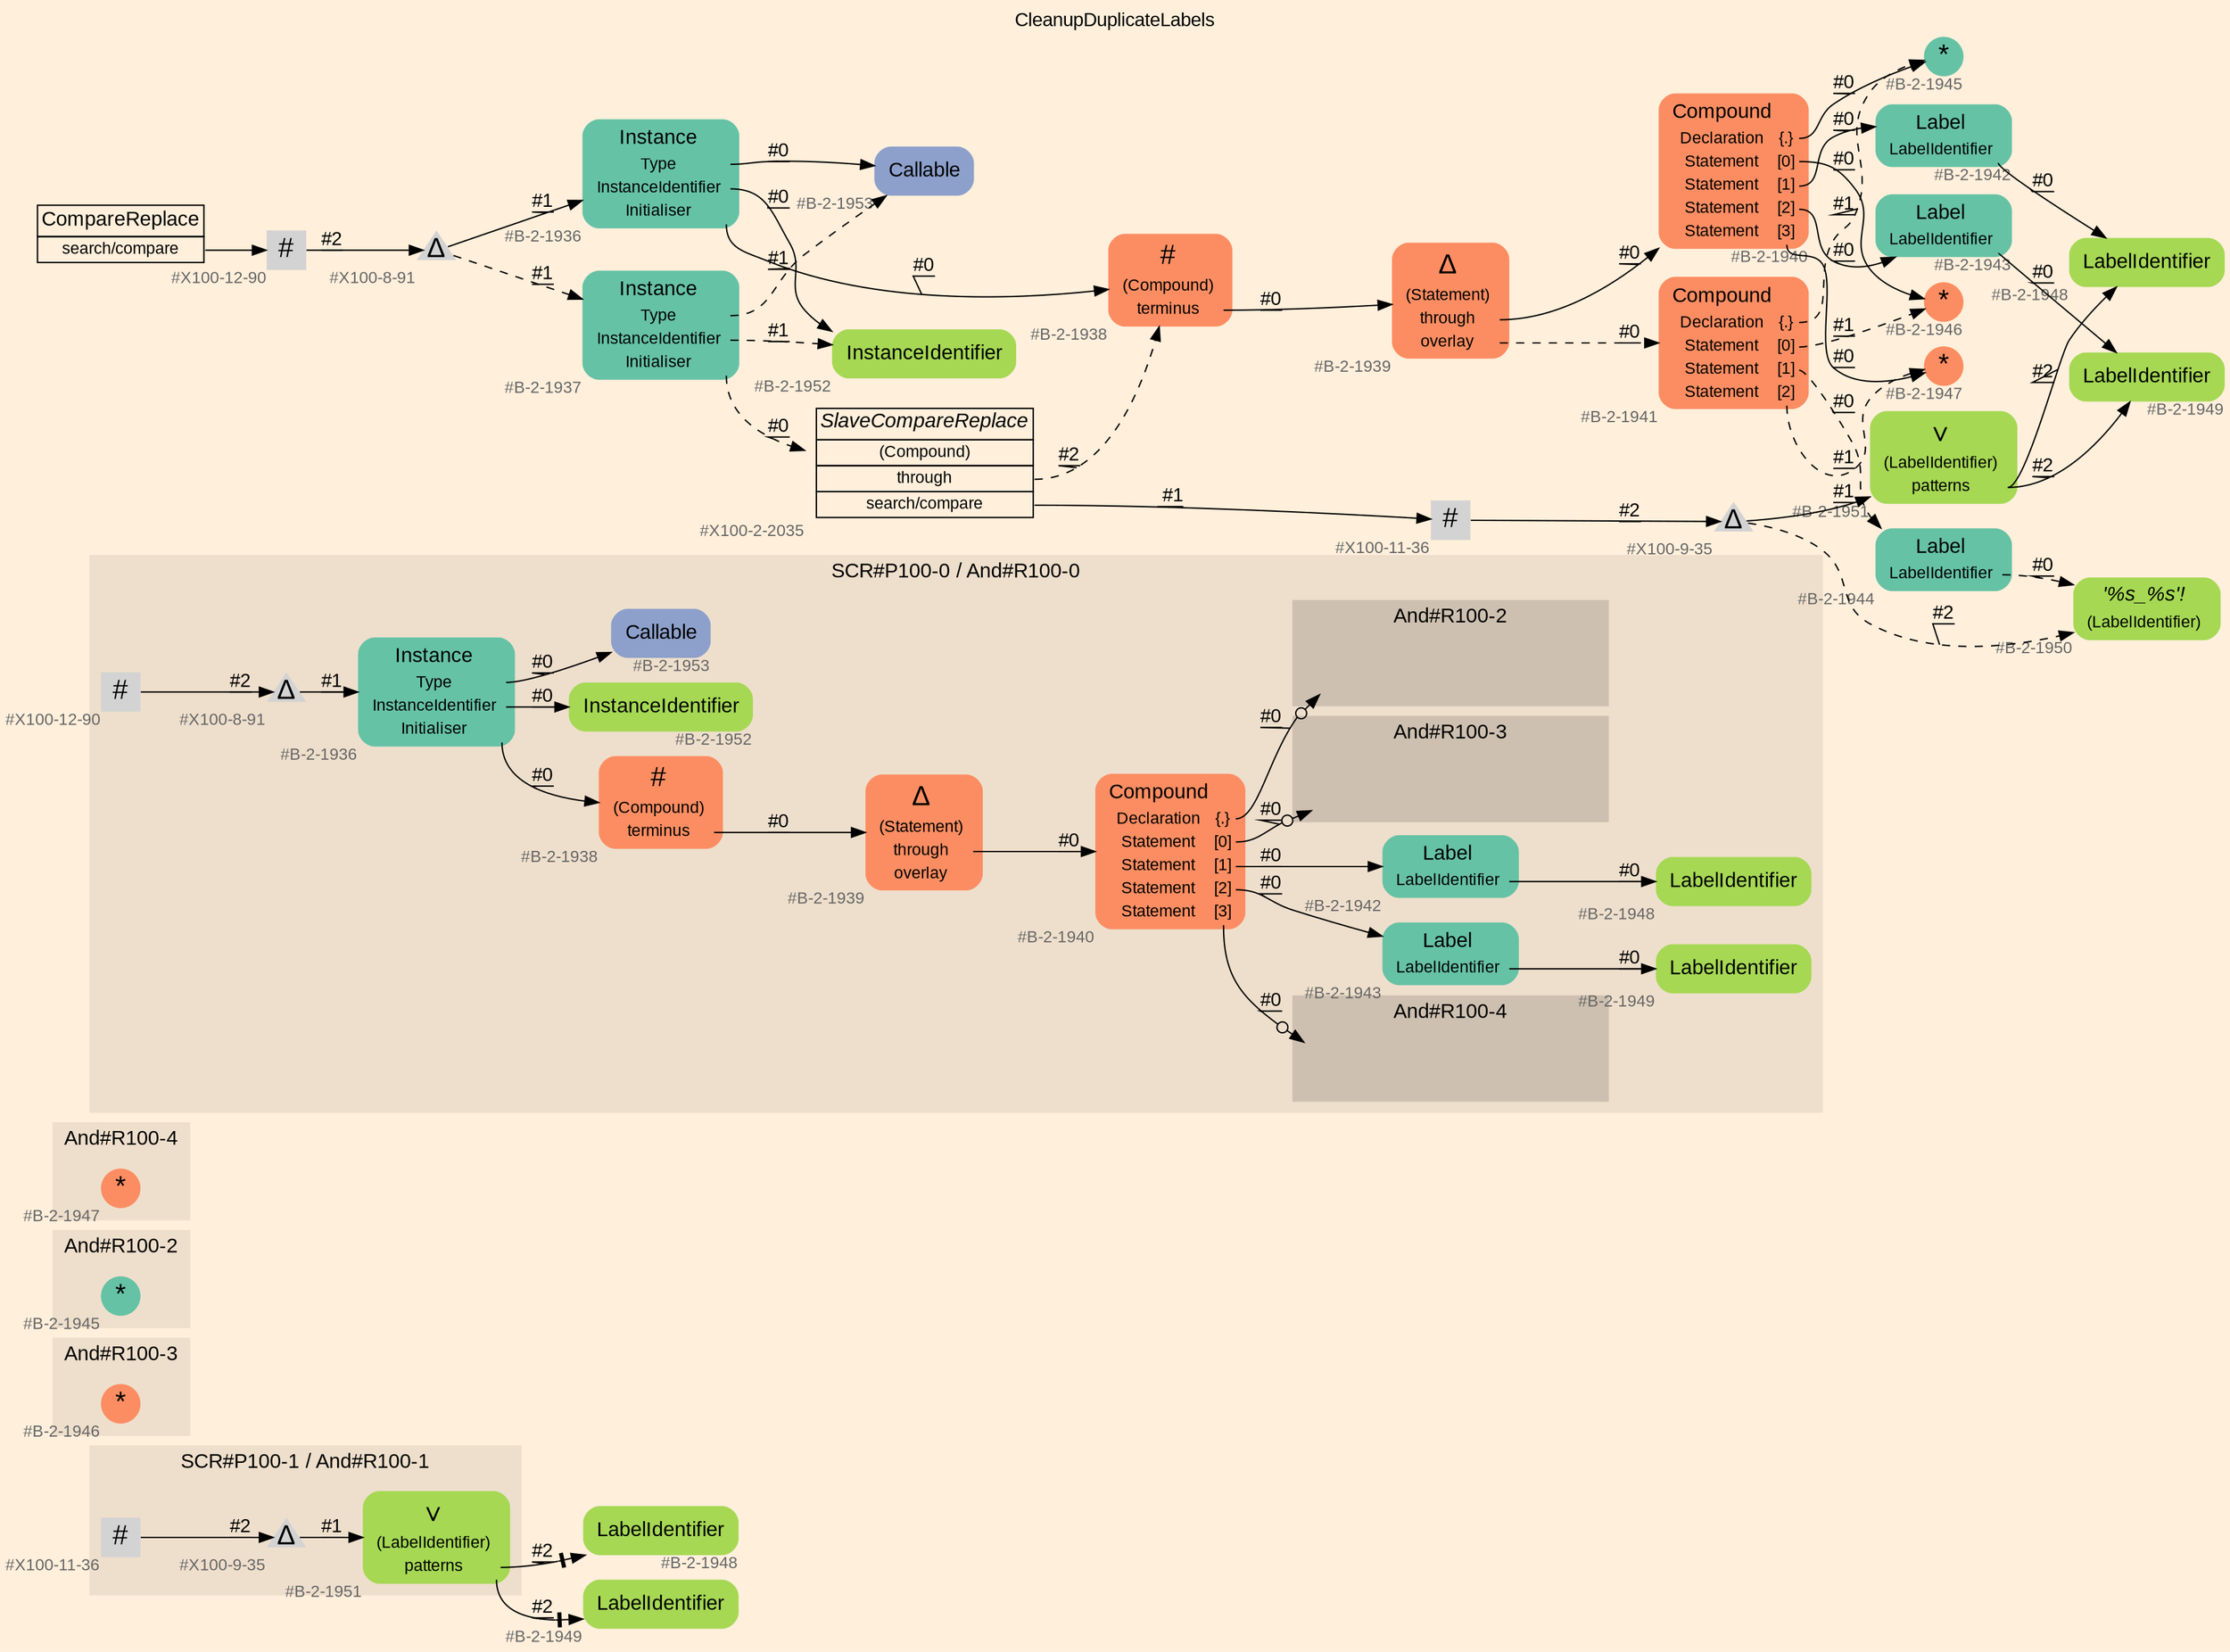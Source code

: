 digraph "CleanupDuplicateLabels" {
label = "CleanupDuplicateLabels"
labelloc = t
graph [
    rankdir = "LR"
    ranksep = 0.3
    bgcolor = antiquewhite1
    color = black
    fontcolor = black
    fontname = "Arial"
];
node [
    fontname = "Arial"
];
edge [
    fontname = "Arial"
];

// -------------------- figure And#R100-1 --------------------
// -------- region And#R100-1 ----------
subgraph "clusterAnd#R100-1" {
    label = "SCR#P100-1 / And#R100-1"
    style = "filled"
    color = antiquewhite2
    fontsize = "15"
    // -------- block And#R100-1/#X100-11-36 ----------
    "And#R100-1/#X100-11-36" [
        xlabel = "#X100-11-36"
        fontsize = "12"
        fontcolor = grey40
        shape = "square"
        label = <<FONT COLOR="black" POINT-SIZE="20">#</FONT>>
        style = "filled"
        penwidth = 0.0
        fixedsize = true
        width = 0.4
        height = 0.4
    ];
    
    // -------- block And#R100-1/#X100-9-35 ----------
    "And#R100-1/#X100-9-35" [
        xlabel = "#X100-9-35"
        fontsize = "12"
        fontcolor = grey40
        shape = "triangle"
        label = <<FONT COLOR="black" POINT-SIZE="20">Δ</FONT>>
        style = "filled"
        penwidth = 0.0
        fixedsize = true
        width = 0.4
        height = 0.4
    ];
    
    // -------- block And#R100-1/#B-2-1951 ----------
    "And#R100-1/#B-2-1951" [
        fillcolor = "/set28/5"
        xlabel = "#B-2-1951"
        fontsize = "12"
        fontcolor = grey40
        shape = "plaintext"
        label = <<TABLE BORDER="0" CELLBORDER="0" CELLSPACING="0">
         <TR><TD><FONT COLOR="black" POINT-SIZE="20">∨</FONT></TD></TR>
         <TR><TD><FONT COLOR="black" POINT-SIZE="12">(LabelIdentifier)</FONT></TD><TD PORT="port0"></TD></TR>
         <TR><TD><FONT COLOR="black" POINT-SIZE="12">patterns</FONT></TD><TD PORT="port1"></TD></TR>
        </TABLE>>
        style = "rounded,filled"
    ];
    
}

// -------- block And#R100-1/#B-2-1948 ----------
"And#R100-1/#B-2-1948" [
    fillcolor = "/set28/5"
    xlabel = "#B-2-1948"
    fontsize = "12"
    fontcolor = grey40
    shape = "plaintext"
    label = <<TABLE BORDER="0" CELLBORDER="0" CELLSPACING="0">
     <TR><TD><FONT COLOR="black" POINT-SIZE="15">LabelIdentifier</FONT></TD></TR>
    </TABLE>>
    style = "rounded,filled"
];

// -------- block And#R100-1/#B-2-1949 ----------
"And#R100-1/#B-2-1949" [
    fillcolor = "/set28/5"
    xlabel = "#B-2-1949"
    fontsize = "12"
    fontcolor = grey40
    shape = "plaintext"
    label = <<TABLE BORDER="0" CELLBORDER="0" CELLSPACING="0">
     <TR><TD><FONT COLOR="black" POINT-SIZE="15">LabelIdentifier</FONT></TD></TR>
    </TABLE>>
    style = "rounded,filled"
];

"And#R100-1/#X100-11-36" -> "And#R100-1/#X100-9-35" [
    label = "#2"
    decorate = true
    color = black
    fontcolor = black
];

"And#R100-1/#X100-9-35" -> "And#R100-1/#B-2-1951" [
    label = "#1"
    decorate = true
    color = black
    fontcolor = black
];

"And#R100-1/#B-2-1951":port1 -> "And#R100-1/#B-2-1948" [
    arrowhead="normalnonetee"
    label = "#2"
    decorate = true
    color = black
    fontcolor = black
];

"And#R100-1/#B-2-1951":port1 -> "And#R100-1/#B-2-1949" [
    arrowhead="normalnonetee"
    label = "#2"
    decorate = true
    color = black
    fontcolor = black
];


// -------------------- figure And#R100-3 --------------------
// -------- region And#R100-3 ----------
subgraph "clusterAnd#R100-3" {
    label = "And#R100-3"
    style = "filled"
    color = antiquewhite2
    fontsize = "15"
    // -------- block And#R100-3/#B-2-1946 ----------
    "And#R100-3/#B-2-1946" [
        fillcolor = "/set28/2"
        xlabel = "#B-2-1946"
        fontsize = "12"
        fontcolor = grey40
        shape = "circle"
        label = <<FONT COLOR="black" POINT-SIZE="20">*</FONT>>
        style = "filled"
        penwidth = 0.0
        fixedsize = true
        width = 0.4
        height = 0.4
    ];
    
}


// -------------------- figure And#R100-2 --------------------
// -------- region And#R100-2 ----------
subgraph "clusterAnd#R100-2" {
    label = "And#R100-2"
    style = "filled"
    color = antiquewhite2
    fontsize = "15"
    // -------- block And#R100-2/#B-2-1945 ----------
    "And#R100-2/#B-2-1945" [
        fillcolor = "/set28/1"
        xlabel = "#B-2-1945"
        fontsize = "12"
        fontcolor = grey40
        shape = "circle"
        label = <<FONT COLOR="black" POINT-SIZE="20">*</FONT>>
        style = "filled"
        penwidth = 0.0
        fixedsize = true
        width = 0.4
        height = 0.4
    ];
    
}


// -------------------- figure And#R100-4 --------------------
// -------- region And#R100-4 ----------
subgraph "clusterAnd#R100-4" {
    label = "And#R100-4"
    style = "filled"
    color = antiquewhite2
    fontsize = "15"
    // -------- block And#R100-4/#B-2-1947 ----------
    "And#R100-4/#B-2-1947" [
        fillcolor = "/set28/2"
        xlabel = "#B-2-1947"
        fontsize = "12"
        fontcolor = grey40
        shape = "circle"
        label = <<FONT COLOR="black" POINT-SIZE="20">*</FONT>>
        style = "filled"
        penwidth = 0.0
        fixedsize = true
        width = 0.4
        height = 0.4
    ];
    
}


// -------------------- figure And#R100-0 --------------------
// -------- region And#R100-0 ----------
subgraph "clusterAnd#R100-0" {
    label = "SCR#P100-0 / And#R100-0"
    style = "filled"
    color = antiquewhite2
    fontsize = "15"
    // -------- block And#R100-0/#B-2-1940 ----------
    "And#R100-0/#B-2-1940" [
        fillcolor = "/set28/2"
        xlabel = "#B-2-1940"
        fontsize = "12"
        fontcolor = grey40
        shape = "plaintext"
        label = <<TABLE BORDER="0" CELLBORDER="0" CELLSPACING="0">
         <TR><TD><FONT COLOR="black" POINT-SIZE="15">Compound</FONT></TD></TR>
         <TR><TD><FONT COLOR="black" POINT-SIZE="12">Declaration</FONT></TD><TD PORT="port0"><FONT COLOR="black" POINT-SIZE="12">{.}</FONT></TD></TR>
         <TR><TD><FONT COLOR="black" POINT-SIZE="12">Statement</FONT></TD><TD PORT="port1"><FONT COLOR="black" POINT-SIZE="12">[0]</FONT></TD></TR>
         <TR><TD><FONT COLOR="black" POINT-SIZE="12">Statement</FONT></TD><TD PORT="port2"><FONT COLOR="black" POINT-SIZE="12">[1]</FONT></TD></TR>
         <TR><TD><FONT COLOR="black" POINT-SIZE="12">Statement</FONT></TD><TD PORT="port3"><FONT COLOR="black" POINT-SIZE="12">[2]</FONT></TD></TR>
         <TR><TD><FONT COLOR="black" POINT-SIZE="12">Statement</FONT></TD><TD PORT="port4"><FONT COLOR="black" POINT-SIZE="12">[3]</FONT></TD></TR>
        </TABLE>>
        style = "rounded,filled"
    ];
    
    // -------- block And#R100-0/#B-2-1948 ----------
    "And#R100-0/#B-2-1948" [
        fillcolor = "/set28/5"
        xlabel = "#B-2-1948"
        fontsize = "12"
        fontcolor = grey40
        shape = "plaintext"
        label = <<TABLE BORDER="0" CELLBORDER="0" CELLSPACING="0">
         <TR><TD><FONT COLOR="black" POINT-SIZE="15">LabelIdentifier</FONT></TD></TR>
        </TABLE>>
        style = "rounded,filled"
    ];
    
    // -------- block And#R100-0/#B-2-1953 ----------
    "And#R100-0/#B-2-1953" [
        fillcolor = "/set28/3"
        xlabel = "#B-2-1953"
        fontsize = "12"
        fontcolor = grey40
        shape = "plaintext"
        label = <<TABLE BORDER="0" CELLBORDER="0" CELLSPACING="0">
         <TR><TD><FONT COLOR="black" POINT-SIZE="15">Callable</FONT></TD></TR>
        </TABLE>>
        style = "rounded,filled"
    ];
    
    // -------- block And#R100-0/#X100-8-91 ----------
    "And#R100-0/#X100-8-91" [
        xlabel = "#X100-8-91"
        fontsize = "12"
        fontcolor = grey40
        shape = "triangle"
        label = <<FONT COLOR="black" POINT-SIZE="20">Δ</FONT>>
        style = "filled"
        penwidth = 0.0
        fixedsize = true
        width = 0.4
        height = 0.4
    ];
    
    // -------- block And#R100-0/#B-2-1949 ----------
    "And#R100-0/#B-2-1949" [
        fillcolor = "/set28/5"
        xlabel = "#B-2-1949"
        fontsize = "12"
        fontcolor = grey40
        shape = "plaintext"
        label = <<TABLE BORDER="0" CELLBORDER="0" CELLSPACING="0">
         <TR><TD><FONT COLOR="black" POINT-SIZE="15">LabelIdentifier</FONT></TD></TR>
        </TABLE>>
        style = "rounded,filled"
    ];
    
    // -------- block And#R100-0/#B-2-1942 ----------
    "And#R100-0/#B-2-1942" [
        fillcolor = "/set28/1"
        xlabel = "#B-2-1942"
        fontsize = "12"
        fontcolor = grey40
        shape = "plaintext"
        label = <<TABLE BORDER="0" CELLBORDER="0" CELLSPACING="0">
         <TR><TD><FONT COLOR="black" POINT-SIZE="15">Label</FONT></TD></TR>
         <TR><TD><FONT COLOR="black" POINT-SIZE="12">LabelIdentifier</FONT></TD><TD PORT="port0"></TD></TR>
        </TABLE>>
        style = "rounded,filled"
    ];
    
    // -------- block And#R100-0/#B-2-1936 ----------
    "And#R100-0/#B-2-1936" [
        fillcolor = "/set28/1"
        xlabel = "#B-2-1936"
        fontsize = "12"
        fontcolor = grey40
        shape = "plaintext"
        label = <<TABLE BORDER="0" CELLBORDER="0" CELLSPACING="0">
         <TR><TD><FONT COLOR="black" POINT-SIZE="15">Instance</FONT></TD></TR>
         <TR><TD><FONT COLOR="black" POINT-SIZE="12">Type</FONT></TD><TD PORT="port0"></TD></TR>
         <TR><TD><FONT COLOR="black" POINT-SIZE="12">InstanceIdentifier</FONT></TD><TD PORT="port1"></TD></TR>
         <TR><TD><FONT COLOR="black" POINT-SIZE="12">Initialiser</FONT></TD><TD PORT="port2"></TD></TR>
        </TABLE>>
        style = "rounded,filled"
    ];
    
    // -------- block And#R100-0/#B-2-1943 ----------
    "And#R100-0/#B-2-1943" [
        fillcolor = "/set28/1"
        xlabel = "#B-2-1943"
        fontsize = "12"
        fontcolor = grey40
        shape = "plaintext"
        label = <<TABLE BORDER="0" CELLBORDER="0" CELLSPACING="0">
         <TR><TD><FONT COLOR="black" POINT-SIZE="15">Label</FONT></TD></TR>
         <TR><TD><FONT COLOR="black" POINT-SIZE="12">LabelIdentifier</FONT></TD><TD PORT="port0"></TD></TR>
        </TABLE>>
        style = "rounded,filled"
    ];
    
    // -------- block And#R100-0/#B-2-1938 ----------
    "And#R100-0/#B-2-1938" [
        fillcolor = "/set28/2"
        xlabel = "#B-2-1938"
        fontsize = "12"
        fontcolor = grey40
        shape = "plaintext"
        label = <<TABLE BORDER="0" CELLBORDER="0" CELLSPACING="0">
         <TR><TD><FONT COLOR="black" POINT-SIZE="20">#</FONT></TD></TR>
         <TR><TD><FONT COLOR="black" POINT-SIZE="12">(Compound)</FONT></TD><TD PORT="port0"></TD></TR>
         <TR><TD><FONT COLOR="black" POINT-SIZE="12">terminus</FONT></TD><TD PORT="port1"></TD></TR>
        </TABLE>>
        style = "rounded,filled"
    ];
    
    // -------- block And#R100-0/#X100-12-90 ----------
    "And#R100-0/#X100-12-90" [
        xlabel = "#X100-12-90"
        fontsize = "12"
        fontcolor = grey40
        shape = "square"
        label = <<FONT COLOR="black" POINT-SIZE="20">#</FONT>>
        style = "filled"
        penwidth = 0.0
        fixedsize = true
        width = 0.4
        height = 0.4
    ];
    
    // -------- block And#R100-0/#B-2-1952 ----------
    "And#R100-0/#B-2-1952" [
        fillcolor = "/set28/5"
        xlabel = "#B-2-1952"
        fontsize = "12"
        fontcolor = grey40
        shape = "plaintext"
        label = <<TABLE BORDER="0" CELLBORDER="0" CELLSPACING="0">
         <TR><TD><FONT COLOR="black" POINT-SIZE="15">InstanceIdentifier</FONT></TD></TR>
        </TABLE>>
        style = "rounded,filled"
    ];
    
    // -------- block And#R100-0/#B-2-1939 ----------
    "And#R100-0/#B-2-1939" [
        fillcolor = "/set28/2"
        xlabel = "#B-2-1939"
        fontsize = "12"
        fontcolor = grey40
        shape = "plaintext"
        label = <<TABLE BORDER="0" CELLBORDER="0" CELLSPACING="0">
         <TR><TD><FONT COLOR="black" POINT-SIZE="20">Δ</FONT></TD></TR>
         <TR><TD><FONT COLOR="black" POINT-SIZE="12">(Statement)</FONT></TD><TD PORT="port0"></TD></TR>
         <TR><TD><FONT COLOR="black" POINT-SIZE="12">through</FONT></TD><TD PORT="port1"></TD></TR>
         <TR><TD><FONT COLOR="black" POINT-SIZE="12">overlay</FONT></TD><TD PORT="port2"></TD></TR>
        </TABLE>>
        style = "rounded,filled"
    ];
    
    // -------- region And#R100-0/And#R100-2 ----------
    subgraph "clusterAnd#R100-0/And#R100-2" {
        label = "And#R100-2"
        style = "filled"
        color = antiquewhite3
        fontsize = "15"
        // -------- block And#R100-0/And#R100-2/#B-2-1945 ----------
        "And#R100-0/And#R100-2/#B-2-1945" [
            fillcolor = "/set28/1"
            xlabel = "#B-2-1945"
            fontsize = "12"
            fontcolor = grey40
            shape = "none"
            style = "invisible"
        ];
        
    }
    
    // -------- region And#R100-0/And#R100-3 ----------
    subgraph "clusterAnd#R100-0/And#R100-3" {
        label = "And#R100-3"
        style = "filled"
        color = antiquewhite3
        fontsize = "15"
        // -------- block And#R100-0/And#R100-3/#B-2-1946 ----------
        "And#R100-0/And#R100-3/#B-2-1946" [
            fillcolor = "/set28/2"
            xlabel = "#B-2-1946"
            fontsize = "12"
            fontcolor = grey40
            shape = "none"
            style = "invisible"
        ];
        
    }
    
    // -------- region And#R100-0/And#R100-4 ----------
    subgraph "clusterAnd#R100-0/And#R100-4" {
        label = "And#R100-4"
        style = "filled"
        color = antiquewhite3
        fontsize = "15"
        // -------- block And#R100-0/And#R100-4/#B-2-1947 ----------
        "And#R100-0/And#R100-4/#B-2-1947" [
            fillcolor = "/set28/2"
            xlabel = "#B-2-1947"
            fontsize = "12"
            fontcolor = grey40
            shape = "none"
            style = "invisible"
        ];
        
    }
    
}

"And#R100-0/#B-2-1940":port0 -> "And#R100-0/And#R100-2/#B-2-1945" [
    arrowhead="normalnoneodot"
    label = "#0"
    decorate = true
    color = black
    fontcolor = black
];

"And#R100-0/#B-2-1940":port1 -> "And#R100-0/And#R100-3/#B-2-1946" [
    arrowhead="normalnoneodot"
    label = "#0"
    decorate = true
    color = black
    fontcolor = black
];

"And#R100-0/#B-2-1940":port2 -> "And#R100-0/#B-2-1942" [
    label = "#0"
    decorate = true
    color = black
    fontcolor = black
];

"And#R100-0/#B-2-1940":port3 -> "And#R100-0/#B-2-1943" [
    label = "#0"
    decorate = true
    color = black
    fontcolor = black
];

"And#R100-0/#B-2-1940":port4 -> "And#R100-0/And#R100-4/#B-2-1947" [
    arrowhead="normalnoneodot"
    label = "#0"
    decorate = true
    color = black
    fontcolor = black
];

"And#R100-0/#X100-8-91" -> "And#R100-0/#B-2-1936" [
    label = "#1"
    decorate = true
    color = black
    fontcolor = black
];

"And#R100-0/#B-2-1942":port0 -> "And#R100-0/#B-2-1948" [
    label = "#0"
    decorate = true
    color = black
    fontcolor = black
];

"And#R100-0/#B-2-1936":port0 -> "And#R100-0/#B-2-1953" [
    label = "#0"
    decorate = true
    color = black
    fontcolor = black
];

"And#R100-0/#B-2-1936":port1 -> "And#R100-0/#B-2-1952" [
    label = "#0"
    decorate = true
    color = black
    fontcolor = black
];

"And#R100-0/#B-2-1936":port2 -> "And#R100-0/#B-2-1938" [
    label = "#0"
    decorate = true
    color = black
    fontcolor = black
];

"And#R100-0/#B-2-1943":port0 -> "And#R100-0/#B-2-1949" [
    label = "#0"
    decorate = true
    color = black
    fontcolor = black
];

"And#R100-0/#B-2-1938":port1 -> "And#R100-0/#B-2-1939" [
    label = "#0"
    decorate = true
    color = black
    fontcolor = black
];

"And#R100-0/#X100-12-90" -> "And#R100-0/#X100-8-91" [
    label = "#2"
    decorate = true
    color = black
    fontcolor = black
];

"And#R100-0/#B-2-1939":port1 -> "And#R100-0/#B-2-1940" [
    label = "#0"
    decorate = true
    color = black
    fontcolor = black
];


// -------------------- transformation figure --------------------
// -------- block CR#X100-10-100 ----------
"CR#X100-10-100" [
    fillcolor = antiquewhite1
    fontsize = "12"
    fontcolor = grey40
    shape = "plaintext"
    label = <<TABLE BORDER="0" CELLBORDER="1" CELLSPACING="0">
     <TR><TD><FONT COLOR="black" POINT-SIZE="15">CompareReplace</FONT></TD></TR>
     <TR><TD PORT="port0"><FONT COLOR="black" POINT-SIZE="12">search/compare</FONT></TD></TR>
    </TABLE>>
    style = "filled"
    color = black
];

// -------- block #X100-12-90 ----------
"#X100-12-90" [
    xlabel = "#X100-12-90"
    fontsize = "12"
    fontcolor = grey40
    shape = "square"
    label = <<FONT COLOR="black" POINT-SIZE="20">#</FONT>>
    style = "filled"
    penwidth = 0.0
    fixedsize = true
    width = 0.4
    height = 0.4
];

// -------- block #X100-8-91 ----------
"#X100-8-91" [
    xlabel = "#X100-8-91"
    fontsize = "12"
    fontcolor = grey40
    shape = "triangle"
    label = <<FONT COLOR="black" POINT-SIZE="20">Δ</FONT>>
    style = "filled"
    penwidth = 0.0
    fixedsize = true
    width = 0.4
    height = 0.4
];

// -------- block #B-2-1936 ----------
"#B-2-1936" [
    fillcolor = "/set28/1"
    xlabel = "#B-2-1936"
    fontsize = "12"
    fontcolor = grey40
    shape = "plaintext"
    label = <<TABLE BORDER="0" CELLBORDER="0" CELLSPACING="0">
     <TR><TD><FONT COLOR="black" POINT-SIZE="15">Instance</FONT></TD></TR>
     <TR><TD><FONT COLOR="black" POINT-SIZE="12">Type</FONT></TD><TD PORT="port0"></TD></TR>
     <TR><TD><FONT COLOR="black" POINT-SIZE="12">InstanceIdentifier</FONT></TD><TD PORT="port1"></TD></TR>
     <TR><TD><FONT COLOR="black" POINT-SIZE="12">Initialiser</FONT></TD><TD PORT="port2"></TD></TR>
    </TABLE>>
    style = "rounded,filled"
];

// -------- block #B-2-1953 ----------
"#B-2-1953" [
    fillcolor = "/set28/3"
    xlabel = "#B-2-1953"
    fontsize = "12"
    fontcolor = grey40
    shape = "plaintext"
    label = <<TABLE BORDER="0" CELLBORDER="0" CELLSPACING="0">
     <TR><TD><FONT COLOR="black" POINT-SIZE="15">Callable</FONT></TD></TR>
    </TABLE>>
    style = "rounded,filled"
];

// -------- block #B-2-1952 ----------
"#B-2-1952" [
    fillcolor = "/set28/5"
    xlabel = "#B-2-1952"
    fontsize = "12"
    fontcolor = grey40
    shape = "plaintext"
    label = <<TABLE BORDER="0" CELLBORDER="0" CELLSPACING="0">
     <TR><TD><FONT COLOR="black" POINT-SIZE="15">InstanceIdentifier</FONT></TD></TR>
    </TABLE>>
    style = "rounded,filled"
];

// -------- block #B-2-1938 ----------
"#B-2-1938" [
    fillcolor = "/set28/2"
    xlabel = "#B-2-1938"
    fontsize = "12"
    fontcolor = grey40
    shape = "plaintext"
    label = <<TABLE BORDER="0" CELLBORDER="0" CELLSPACING="0">
     <TR><TD><FONT COLOR="black" POINT-SIZE="20">#</FONT></TD></TR>
     <TR><TD><FONT COLOR="black" POINT-SIZE="12">(Compound)</FONT></TD><TD PORT="port0"></TD></TR>
     <TR><TD><FONT COLOR="black" POINT-SIZE="12">terminus</FONT></TD><TD PORT="port1"></TD></TR>
    </TABLE>>
    style = "rounded,filled"
];

// -------- block #B-2-1939 ----------
"#B-2-1939" [
    fillcolor = "/set28/2"
    xlabel = "#B-2-1939"
    fontsize = "12"
    fontcolor = grey40
    shape = "plaintext"
    label = <<TABLE BORDER="0" CELLBORDER="0" CELLSPACING="0">
     <TR><TD><FONT COLOR="black" POINT-SIZE="20">Δ</FONT></TD></TR>
     <TR><TD><FONT COLOR="black" POINT-SIZE="12">(Statement)</FONT></TD><TD PORT="port0"></TD></TR>
     <TR><TD><FONT COLOR="black" POINT-SIZE="12">through</FONT></TD><TD PORT="port1"></TD></TR>
     <TR><TD><FONT COLOR="black" POINT-SIZE="12">overlay</FONT></TD><TD PORT="port2"></TD></TR>
    </TABLE>>
    style = "rounded,filled"
];

// -------- block #B-2-1940 ----------
"#B-2-1940" [
    fillcolor = "/set28/2"
    xlabel = "#B-2-1940"
    fontsize = "12"
    fontcolor = grey40
    shape = "plaintext"
    label = <<TABLE BORDER="0" CELLBORDER="0" CELLSPACING="0">
     <TR><TD><FONT COLOR="black" POINT-SIZE="15">Compound</FONT></TD></TR>
     <TR><TD><FONT COLOR="black" POINT-SIZE="12">Declaration</FONT></TD><TD PORT="port0"><FONT COLOR="black" POINT-SIZE="12">{.}</FONT></TD></TR>
     <TR><TD><FONT COLOR="black" POINT-SIZE="12">Statement</FONT></TD><TD PORT="port1"><FONT COLOR="black" POINT-SIZE="12">[0]</FONT></TD></TR>
     <TR><TD><FONT COLOR="black" POINT-SIZE="12">Statement</FONT></TD><TD PORT="port2"><FONT COLOR="black" POINT-SIZE="12">[1]</FONT></TD></TR>
     <TR><TD><FONT COLOR="black" POINT-SIZE="12">Statement</FONT></TD><TD PORT="port3"><FONT COLOR="black" POINT-SIZE="12">[2]</FONT></TD></TR>
     <TR><TD><FONT COLOR="black" POINT-SIZE="12">Statement</FONT></TD><TD PORT="port4"><FONT COLOR="black" POINT-SIZE="12">[3]</FONT></TD></TR>
    </TABLE>>
    style = "rounded,filled"
];

// -------- block #B-2-1945 ----------
"#B-2-1945" [
    fillcolor = "/set28/1"
    xlabel = "#B-2-1945"
    fontsize = "12"
    fontcolor = grey40
    shape = "circle"
    label = <<FONT COLOR="black" POINT-SIZE="20">*</FONT>>
    style = "filled"
    penwidth = 0.0
    fixedsize = true
    width = 0.4
    height = 0.4
];

// -------- block #B-2-1946 ----------
"#B-2-1946" [
    fillcolor = "/set28/2"
    xlabel = "#B-2-1946"
    fontsize = "12"
    fontcolor = grey40
    shape = "circle"
    label = <<FONT COLOR="black" POINT-SIZE="20">*</FONT>>
    style = "filled"
    penwidth = 0.0
    fixedsize = true
    width = 0.4
    height = 0.4
];

// -------- block #B-2-1942 ----------
"#B-2-1942" [
    fillcolor = "/set28/1"
    xlabel = "#B-2-1942"
    fontsize = "12"
    fontcolor = grey40
    shape = "plaintext"
    label = <<TABLE BORDER="0" CELLBORDER="0" CELLSPACING="0">
     <TR><TD><FONT COLOR="black" POINT-SIZE="15">Label</FONT></TD></TR>
     <TR><TD><FONT COLOR="black" POINT-SIZE="12">LabelIdentifier</FONT></TD><TD PORT="port0"></TD></TR>
    </TABLE>>
    style = "rounded,filled"
];

// -------- block #B-2-1948 ----------
"#B-2-1948" [
    fillcolor = "/set28/5"
    xlabel = "#B-2-1948"
    fontsize = "12"
    fontcolor = grey40
    shape = "plaintext"
    label = <<TABLE BORDER="0" CELLBORDER="0" CELLSPACING="0">
     <TR><TD><FONT COLOR="black" POINT-SIZE="15">LabelIdentifier</FONT></TD></TR>
    </TABLE>>
    style = "rounded,filled"
];

// -------- block #B-2-1943 ----------
"#B-2-1943" [
    fillcolor = "/set28/1"
    xlabel = "#B-2-1943"
    fontsize = "12"
    fontcolor = grey40
    shape = "plaintext"
    label = <<TABLE BORDER="0" CELLBORDER="0" CELLSPACING="0">
     <TR><TD><FONT COLOR="black" POINT-SIZE="15">Label</FONT></TD></TR>
     <TR><TD><FONT COLOR="black" POINT-SIZE="12">LabelIdentifier</FONT></TD><TD PORT="port0"></TD></TR>
    </TABLE>>
    style = "rounded,filled"
];

// -------- block #B-2-1949 ----------
"#B-2-1949" [
    fillcolor = "/set28/5"
    xlabel = "#B-2-1949"
    fontsize = "12"
    fontcolor = grey40
    shape = "plaintext"
    label = <<TABLE BORDER="0" CELLBORDER="0" CELLSPACING="0">
     <TR><TD><FONT COLOR="black" POINT-SIZE="15">LabelIdentifier</FONT></TD></TR>
    </TABLE>>
    style = "rounded,filled"
];

// -------- block #B-2-1947 ----------
"#B-2-1947" [
    fillcolor = "/set28/2"
    xlabel = "#B-2-1947"
    fontsize = "12"
    fontcolor = grey40
    shape = "circle"
    label = <<FONT COLOR="black" POINT-SIZE="20">*</FONT>>
    style = "filled"
    penwidth = 0.0
    fixedsize = true
    width = 0.4
    height = 0.4
];

// -------- block #B-2-1941 ----------
"#B-2-1941" [
    fillcolor = "/set28/2"
    xlabel = "#B-2-1941"
    fontsize = "12"
    fontcolor = grey40
    shape = "plaintext"
    label = <<TABLE BORDER="0" CELLBORDER="0" CELLSPACING="0">
     <TR><TD><FONT COLOR="black" POINT-SIZE="15">Compound</FONT></TD></TR>
     <TR><TD><FONT COLOR="black" POINT-SIZE="12">Declaration</FONT></TD><TD PORT="port0"><FONT COLOR="black" POINT-SIZE="12">{.}</FONT></TD></TR>
     <TR><TD><FONT COLOR="black" POINT-SIZE="12">Statement</FONT></TD><TD PORT="port1"><FONT COLOR="black" POINT-SIZE="12">[0]</FONT></TD></TR>
     <TR><TD><FONT COLOR="black" POINT-SIZE="12">Statement</FONT></TD><TD PORT="port2"><FONT COLOR="black" POINT-SIZE="12">[1]</FONT></TD></TR>
     <TR><TD><FONT COLOR="black" POINT-SIZE="12">Statement</FONT></TD><TD PORT="port3"><FONT COLOR="black" POINT-SIZE="12">[2]</FONT></TD></TR>
    </TABLE>>
    style = "rounded,filled"
];

// -------- block #B-2-1944 ----------
"#B-2-1944" [
    fillcolor = "/set28/1"
    xlabel = "#B-2-1944"
    fontsize = "12"
    fontcolor = grey40
    shape = "plaintext"
    label = <<TABLE BORDER="0" CELLBORDER="0" CELLSPACING="0">
     <TR><TD><FONT COLOR="black" POINT-SIZE="15">Label</FONT></TD></TR>
     <TR><TD><FONT COLOR="black" POINT-SIZE="12">LabelIdentifier</FONT></TD><TD PORT="port0"></TD></TR>
    </TABLE>>
    style = "rounded,filled"
];

// -------- block #B-2-1950 ----------
"#B-2-1950" [
    fillcolor = "/set28/5"
    xlabel = "#B-2-1950"
    fontsize = "12"
    fontcolor = grey40
    shape = "plaintext"
    label = <<TABLE BORDER="0" CELLBORDER="0" CELLSPACING="0">
     <TR><TD><FONT COLOR="black" POINT-SIZE="15"><I>'%s_%s'!</I></FONT></TD></TR>
     <TR><TD><FONT COLOR="black" POINT-SIZE="12">(LabelIdentifier)</FONT></TD><TD PORT="port0"></TD></TR>
    </TABLE>>
    style = "rounded,filled"
];

// -------- block #B-2-1937 ----------
"#B-2-1937" [
    fillcolor = "/set28/1"
    xlabel = "#B-2-1937"
    fontsize = "12"
    fontcolor = grey40
    shape = "plaintext"
    label = <<TABLE BORDER="0" CELLBORDER="0" CELLSPACING="0">
     <TR><TD><FONT COLOR="black" POINT-SIZE="15">Instance</FONT></TD></TR>
     <TR><TD><FONT COLOR="black" POINT-SIZE="12">Type</FONT></TD><TD PORT="port0"></TD></TR>
     <TR><TD><FONT COLOR="black" POINT-SIZE="12">InstanceIdentifier</FONT></TD><TD PORT="port1"></TD></TR>
     <TR><TD><FONT COLOR="black" POINT-SIZE="12">Initialiser</FONT></TD><TD PORT="port2"></TD></TR>
    </TABLE>>
    style = "rounded,filled"
];

// -------- block #X100-2-2035 ----------
"#X100-2-2035" [
    fillcolor = antiquewhite1
    xlabel = "#X100-2-2035"
    fontsize = "12"
    fontcolor = grey40
    shape = "plaintext"
    label = <<TABLE BORDER="0" CELLBORDER="1" CELLSPACING="0">
     <TR><TD><FONT COLOR="black" POINT-SIZE="15"><I>SlaveCompareReplace</I></FONT></TD></TR>
     <TR><TD PORT="port0"><FONT COLOR="black" POINT-SIZE="12">(Compound)</FONT></TD></TR>
     <TR><TD PORT="port1"><FONT COLOR="black" POINT-SIZE="12">through</FONT></TD></TR>
     <TR><TD PORT="port2"><FONT COLOR="black" POINT-SIZE="12">search/compare</FONT></TD></TR>
    </TABLE>>
    style = "filled"
    color = black
];

// -------- block #X100-11-36 ----------
"#X100-11-36" [
    xlabel = "#X100-11-36"
    fontsize = "12"
    fontcolor = grey40
    shape = "square"
    label = <<FONT COLOR="black" POINT-SIZE="20">#</FONT>>
    style = "filled"
    penwidth = 0.0
    fixedsize = true
    width = 0.4
    height = 0.4
];

// -------- block #X100-9-35 ----------
"#X100-9-35" [
    xlabel = "#X100-9-35"
    fontsize = "12"
    fontcolor = grey40
    shape = "triangle"
    label = <<FONT COLOR="black" POINT-SIZE="20">Δ</FONT>>
    style = "filled"
    penwidth = 0.0
    fixedsize = true
    width = 0.4
    height = 0.4
];

// -------- block #B-2-1951 ----------
"#B-2-1951" [
    fillcolor = "/set28/5"
    xlabel = "#B-2-1951"
    fontsize = "12"
    fontcolor = grey40
    shape = "plaintext"
    label = <<TABLE BORDER="0" CELLBORDER="0" CELLSPACING="0">
     <TR><TD><FONT COLOR="black" POINT-SIZE="20">∨</FONT></TD></TR>
     <TR><TD><FONT COLOR="black" POINT-SIZE="12">(LabelIdentifier)</FONT></TD><TD PORT="port0"></TD></TR>
     <TR><TD><FONT COLOR="black" POINT-SIZE="12">patterns</FONT></TD><TD PORT="port1"></TD></TR>
    </TABLE>>
    style = "rounded,filled"
];

"CR#X100-10-100":port0 -> "#X100-12-90" [
    label = ""
    decorate = true
    color = black
    fontcolor = black
];

"#X100-12-90" -> "#X100-8-91" [
    label = "#2"
    decorate = true
    color = black
    fontcolor = black
];

"#X100-8-91" -> "#B-2-1936" [
    label = "#1"
    decorate = true
    color = black
    fontcolor = black
];

"#X100-8-91" -> "#B-2-1937" [
    style="dashed"
    label = "#1"
    decorate = true
    color = black
    fontcolor = black
];

"#B-2-1936":port0 -> "#B-2-1953" [
    label = "#0"
    decorate = true
    color = black
    fontcolor = black
];

"#B-2-1936":port1 -> "#B-2-1952" [
    label = "#0"
    decorate = true
    color = black
    fontcolor = black
];

"#B-2-1936":port2 -> "#B-2-1938" [
    label = "#0"
    decorate = true
    color = black
    fontcolor = black
];

"#B-2-1938":port1 -> "#B-2-1939" [
    label = "#0"
    decorate = true
    color = black
    fontcolor = black
];

"#B-2-1939":port1 -> "#B-2-1940" [
    label = "#0"
    decorate = true
    color = black
    fontcolor = black
];

"#B-2-1939":port2 -> "#B-2-1941" [
    style="dashed"
    label = "#0"
    decorate = true
    color = black
    fontcolor = black
];

"#B-2-1940":port0 -> "#B-2-1945" [
    label = "#0"
    decorate = true
    color = black
    fontcolor = black
];

"#B-2-1940":port1 -> "#B-2-1946" [
    label = "#0"
    decorate = true
    color = black
    fontcolor = black
];

"#B-2-1940":port2 -> "#B-2-1942" [
    label = "#0"
    decorate = true
    color = black
    fontcolor = black
];

"#B-2-1940":port3 -> "#B-2-1943" [
    label = "#0"
    decorate = true
    color = black
    fontcolor = black
];

"#B-2-1940":port4 -> "#B-2-1947" [
    label = "#0"
    decorate = true
    color = black
    fontcolor = black
];

"#B-2-1942":port0 -> "#B-2-1948" [
    label = "#0"
    decorate = true
    color = black
    fontcolor = black
];

"#B-2-1943":port0 -> "#B-2-1949" [
    label = "#0"
    decorate = true
    color = black
    fontcolor = black
];

"#B-2-1941":port0 -> "#B-2-1945" [
    style="dashed"
    label = "#1"
    decorate = true
    color = black
    fontcolor = black
];

"#B-2-1941":port1 -> "#B-2-1946" [
    style="dashed"
    label = "#1"
    decorate = true
    color = black
    fontcolor = black
];

"#B-2-1941":port2 -> "#B-2-1944" [
    style="dashed"
    label = "#0"
    decorate = true
    color = black
    fontcolor = black
];

"#B-2-1941":port3 -> "#B-2-1947" [
    style="dashed"
    label = "#1"
    decorate = true
    color = black
    fontcolor = black
];

"#B-2-1944":port0 -> "#B-2-1950" [
    style="dashed"
    label = "#0"
    decorate = true
    color = black
    fontcolor = black
];

"#B-2-1937":port0 -> "#B-2-1953" [
    style="dashed"
    label = "#1"
    decorate = true
    color = black
    fontcolor = black
];

"#B-2-1937":port1 -> "#B-2-1952" [
    style="dashed"
    label = "#1"
    decorate = true
    color = black
    fontcolor = black
];

"#B-2-1937":port2 -> "#X100-2-2035" [
    style="dashed"
    label = "#0"
    decorate = true
    color = black
    fontcolor = black
];

"#X100-2-2035":port1 -> "#B-2-1938" [
    style="dashed"
    label = "#2"
    decorate = true
    color = black
    fontcolor = black
];

"#X100-2-2035":port2 -> "#X100-11-36" [
    label = " #1"
    decorate = true
    color = black
    fontcolor = black
];

"#X100-11-36" -> "#X100-9-35" [
    label = "#2"
    decorate = true
    color = black
    fontcolor = black
];

"#X100-9-35" -> "#B-2-1951" [
    label = "#1"
    decorate = true
    color = black
    fontcolor = black
];

"#X100-9-35" -> "#B-2-1950" [
    style="dashed"
    label = "#2"
    decorate = true
    color = black
    fontcolor = black
];

"#B-2-1951":port1 -> "#B-2-1948" [
    label = "#2"
    decorate = true
    color = black
    fontcolor = black
];

"#B-2-1951":port1 -> "#B-2-1949" [
    label = "#2"
    decorate = true
    color = black
    fontcolor = black
];


}
